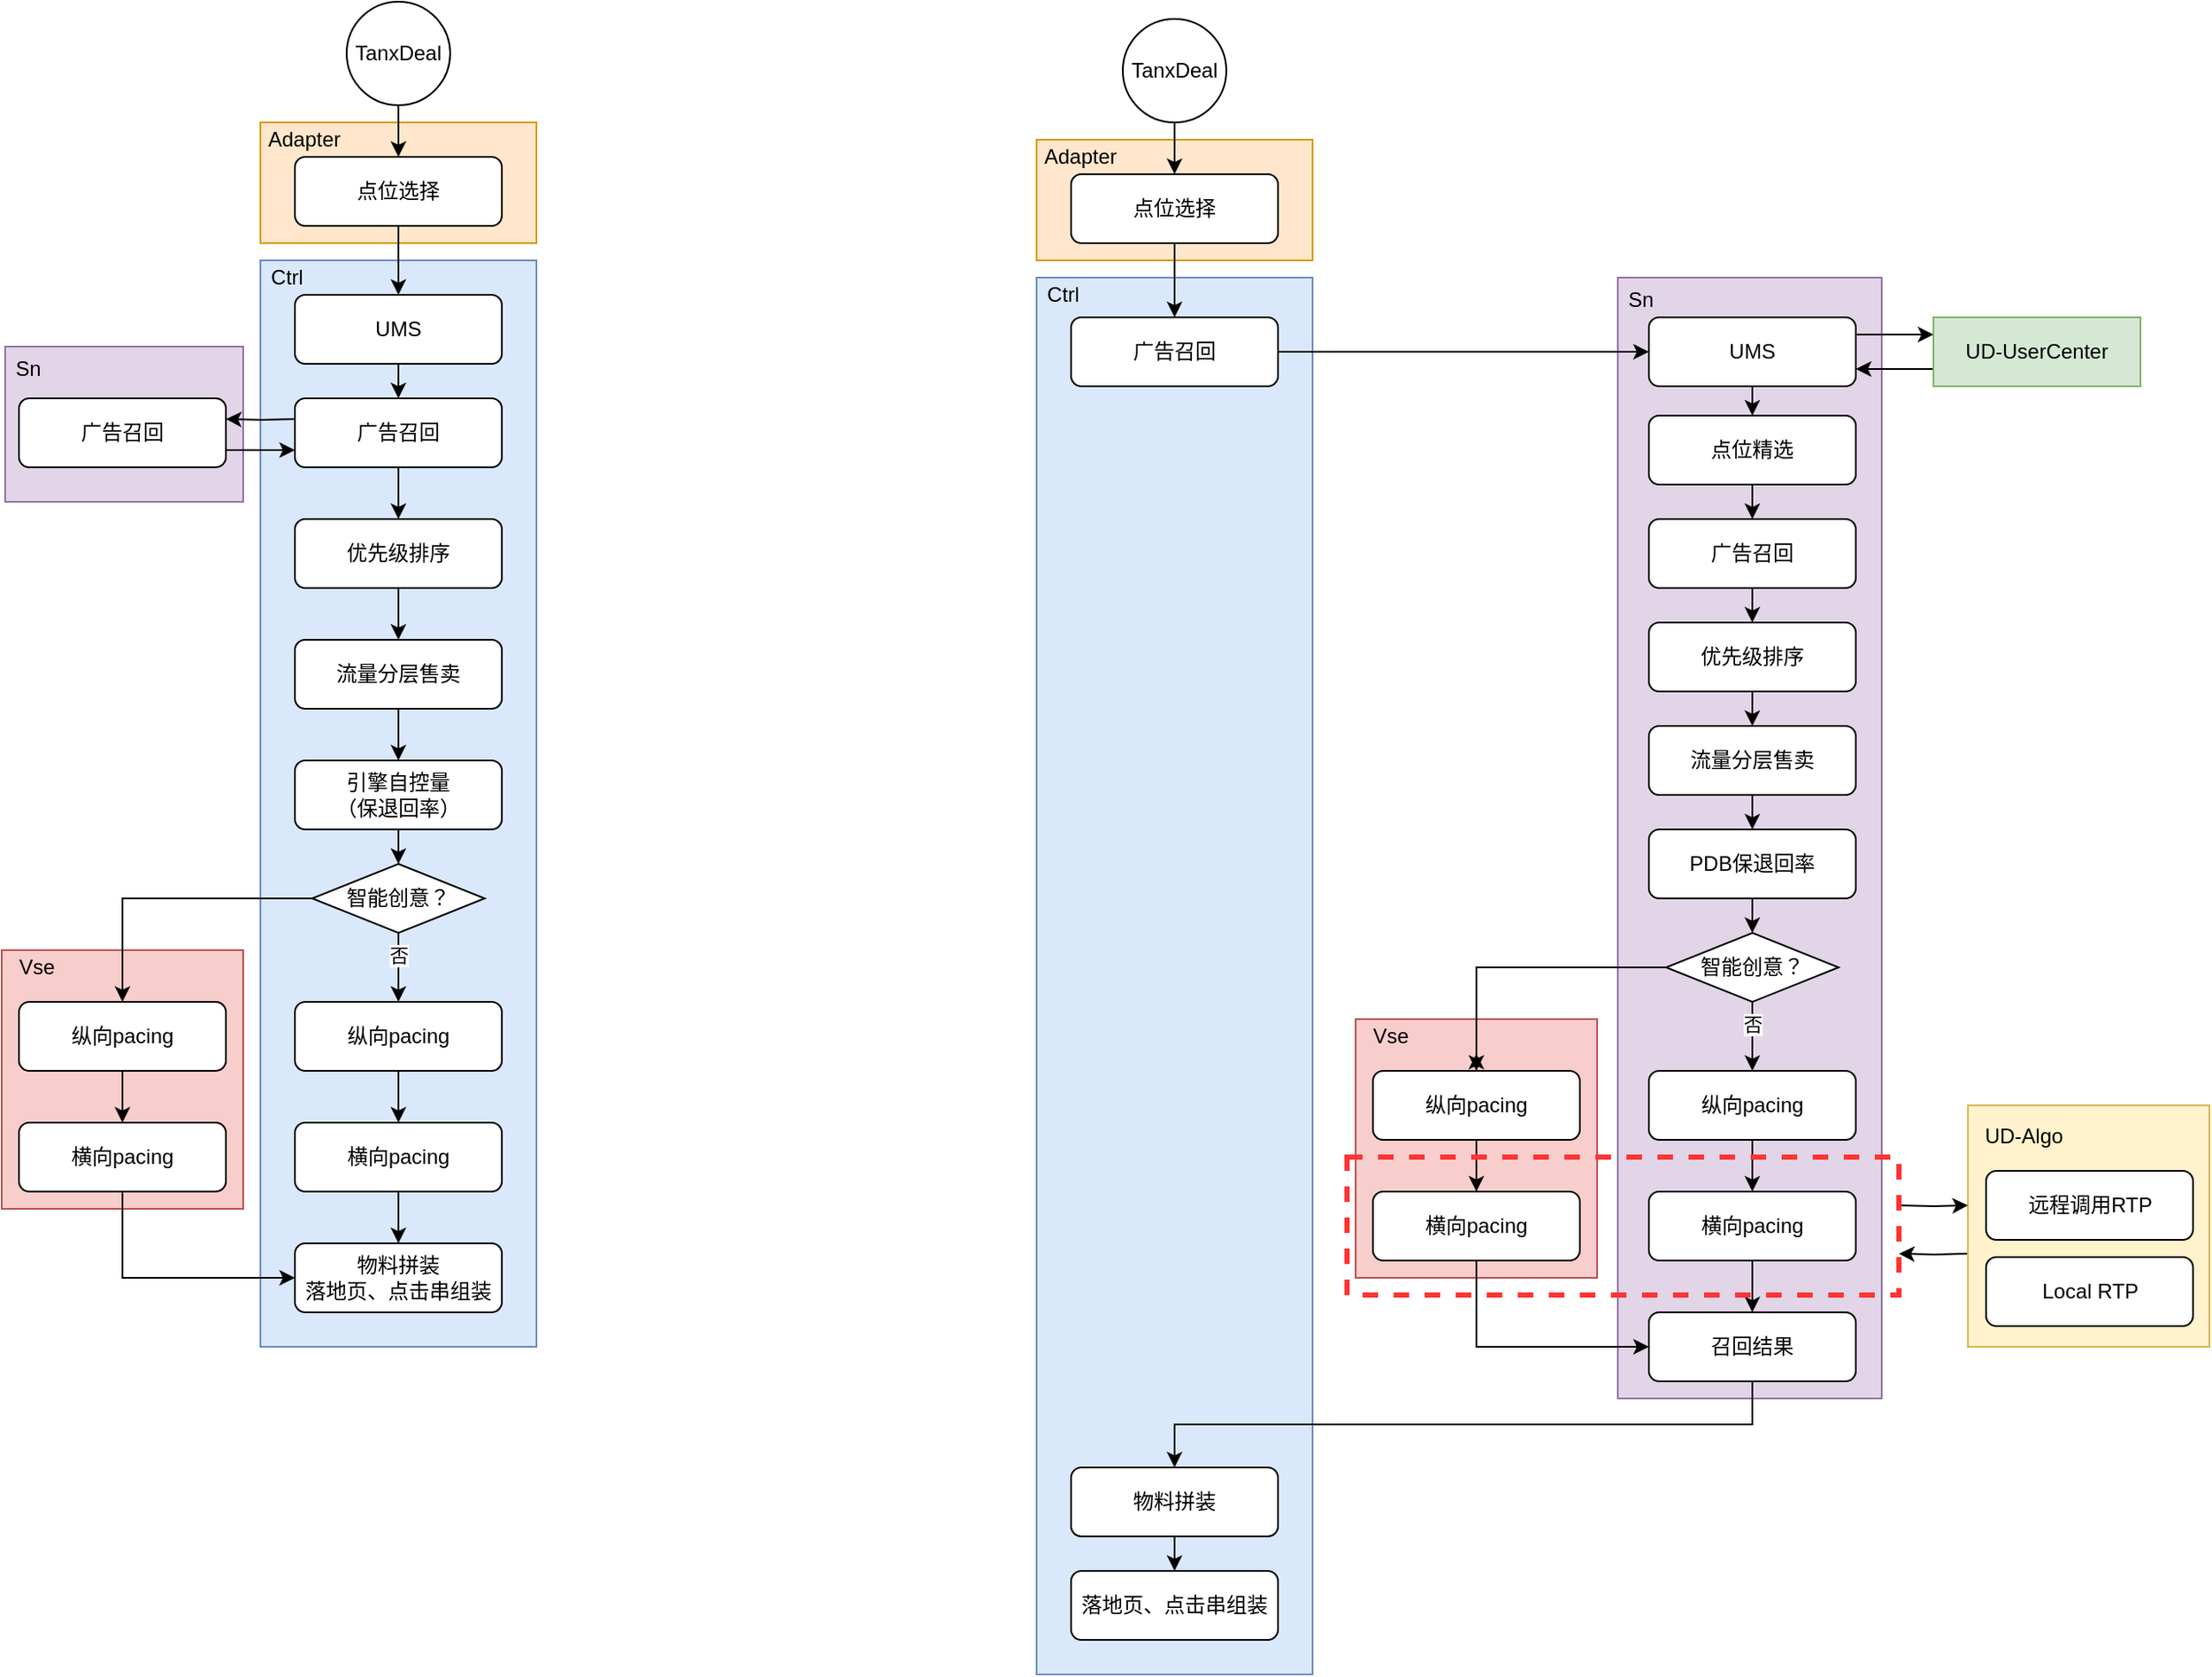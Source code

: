 <mxfile version="14.9.8" type="github">
  <diagram id="C5RBs43oDa-KdzZeNtuy" name="Page-1">
    <mxGraphModel dx="1722" dy="1758" grid="1" gridSize="10" guides="1" tooltips="1" connect="1" arrows="1" fold="1" page="1" pageScale="1" pageWidth="827" pageHeight="1169" math="0" shadow="0">
      <root>
        <mxCell id="WIyWlLk6GJQsqaUBKTNV-0" />
        <mxCell id="WIyWlLk6GJQsqaUBKTNV-1" parent="WIyWlLk6GJQsqaUBKTNV-0" />
        <mxCell id="tNXuFwaImXzpJUykY29l-38" value="" style="rounded=0;whiteSpace=wrap;html=1;fillColor=#e1d5e7;strokeColor=#9673a6;" vertex="1" parent="WIyWlLk6GJQsqaUBKTNV-1">
          <mxGeometry x="-8" y="190" width="138" height="90" as="geometry" />
        </mxCell>
        <mxCell id="tNXuFwaImXzpJUykY29l-27" value="" style="rounded=0;whiteSpace=wrap;html=1;fillColor=#f8cecc;strokeColor=#b85450;" vertex="1" parent="WIyWlLk6GJQsqaUBKTNV-1">
          <mxGeometry x="-10" y="540" width="140" height="150" as="geometry" />
        </mxCell>
        <mxCell id="tNXuFwaImXzpJUykY29l-17" value="" style="rounded=0;whiteSpace=wrap;html=1;fontStyle=1;fillColor=#dae8fc;strokeColor=#6c8ebf;" vertex="1" parent="WIyWlLk6GJQsqaUBKTNV-1">
          <mxGeometry x="140" y="140" width="160" height="630" as="geometry" />
        </mxCell>
        <mxCell id="tNXuFwaImXzpJUykY29l-15" value="" style="rounded=0;whiteSpace=wrap;html=1;fillColor=#ffe6cc;strokeColor=#d79b00;" vertex="1" parent="WIyWlLk6GJQsqaUBKTNV-1">
          <mxGeometry x="140" y="60" width="160" height="70" as="geometry" />
        </mxCell>
        <mxCell id="tNXuFwaImXzpJUykY29l-3" style="edgeStyle=orthogonalEdgeStyle;rounded=0;orthogonalLoop=1;jettySize=auto;html=1;exitX=0.5;exitY=1;exitDx=0;exitDy=0;entryX=0.5;entryY=0;entryDx=0;entryDy=0;" edge="1" parent="WIyWlLk6GJQsqaUBKTNV-1" source="WIyWlLk6GJQsqaUBKTNV-3" target="tNXuFwaImXzpJUykY29l-0">
          <mxGeometry relative="1" as="geometry" />
        </mxCell>
        <mxCell id="WIyWlLk6GJQsqaUBKTNV-3" value="点位选择" style="rounded=1;whiteSpace=wrap;html=1;fontSize=12;glass=0;strokeWidth=1;shadow=0;" parent="WIyWlLk6GJQsqaUBKTNV-1" vertex="1">
          <mxGeometry x="160" y="80" width="120" height="40" as="geometry" />
        </mxCell>
        <mxCell id="tNXuFwaImXzpJUykY29l-6" style="edgeStyle=orthogonalEdgeStyle;rounded=0;orthogonalLoop=1;jettySize=auto;html=1;exitX=0.5;exitY=1;exitDx=0;exitDy=0;entryX=0.5;entryY=0;entryDx=0;entryDy=0;" edge="1" parent="WIyWlLk6GJQsqaUBKTNV-1" source="WIyWlLk6GJQsqaUBKTNV-11" target="tNXuFwaImXzpJUykY29l-5">
          <mxGeometry relative="1" as="geometry" />
        </mxCell>
        <mxCell id="tNXuFwaImXzpJUykY29l-41" style="edgeStyle=orthogonalEdgeStyle;rounded=0;orthogonalLoop=1;jettySize=auto;html=1;exitX=0;exitY=0.5;exitDx=0;exitDy=0;entryX=1;entryY=0.5;entryDx=0;entryDy=0;" edge="1" parent="WIyWlLk6GJQsqaUBKTNV-1">
          <mxGeometry relative="1" as="geometry">
            <mxPoint x="160" y="232" as="sourcePoint" />
            <mxPoint x="120" y="232" as="targetPoint" />
          </mxGeometry>
        </mxCell>
        <mxCell id="WIyWlLk6GJQsqaUBKTNV-11" value="广告召回" style="rounded=1;whiteSpace=wrap;html=1;fontSize=12;glass=0;strokeWidth=1;shadow=0;" parent="WIyWlLk6GJQsqaUBKTNV-1" vertex="1">
          <mxGeometry x="160" y="220" width="120" height="40" as="geometry" />
        </mxCell>
        <mxCell id="tNXuFwaImXzpJUykY29l-4" style="edgeStyle=orthogonalEdgeStyle;rounded=0;orthogonalLoop=1;jettySize=auto;html=1;exitX=0.5;exitY=1;exitDx=0;exitDy=0;entryX=0.5;entryY=0;entryDx=0;entryDy=0;" edge="1" parent="WIyWlLk6GJQsqaUBKTNV-1" source="tNXuFwaImXzpJUykY29l-0" target="WIyWlLk6GJQsqaUBKTNV-11">
          <mxGeometry relative="1" as="geometry" />
        </mxCell>
        <mxCell id="tNXuFwaImXzpJUykY29l-0" value="UMS" style="rounded=1;whiteSpace=wrap;html=1;fontSize=12;glass=0;strokeWidth=1;shadow=0;" vertex="1" parent="WIyWlLk6GJQsqaUBKTNV-1">
          <mxGeometry x="160" y="160" width="120" height="40" as="geometry" />
        </mxCell>
        <mxCell id="tNXuFwaImXzpJUykY29l-2" style="edgeStyle=orthogonalEdgeStyle;rounded=0;orthogonalLoop=1;jettySize=auto;html=1;exitX=0.5;exitY=1;exitDx=0;exitDy=0;entryX=0.5;entryY=0;entryDx=0;entryDy=0;" edge="1" parent="WIyWlLk6GJQsqaUBKTNV-1" source="tNXuFwaImXzpJUykY29l-1" target="WIyWlLk6GJQsqaUBKTNV-3">
          <mxGeometry relative="1" as="geometry" />
        </mxCell>
        <mxCell id="tNXuFwaImXzpJUykY29l-1" value="TanxDeal" style="ellipse;whiteSpace=wrap;html=1;aspect=fixed;" vertex="1" parent="WIyWlLk6GJQsqaUBKTNV-1">
          <mxGeometry x="190" y="-10" width="60" height="60" as="geometry" />
        </mxCell>
        <mxCell id="tNXuFwaImXzpJUykY29l-8" style="edgeStyle=orthogonalEdgeStyle;rounded=0;orthogonalLoop=1;jettySize=auto;html=1;exitX=0.5;exitY=1;exitDx=0;exitDy=0;entryX=0.5;entryY=0;entryDx=0;entryDy=0;" edge="1" parent="WIyWlLk6GJQsqaUBKTNV-1" source="tNXuFwaImXzpJUykY29l-5" target="tNXuFwaImXzpJUykY29l-7">
          <mxGeometry relative="1" as="geometry" />
        </mxCell>
        <mxCell id="tNXuFwaImXzpJUykY29l-5" value="优先级排序" style="rounded=1;whiteSpace=wrap;html=1;fontSize=12;glass=0;strokeWidth=1;shadow=0;" vertex="1" parent="WIyWlLk6GJQsqaUBKTNV-1">
          <mxGeometry x="160" y="290" width="120" height="40" as="geometry" />
        </mxCell>
        <mxCell id="tNXuFwaImXzpJUykY29l-10" style="edgeStyle=orthogonalEdgeStyle;rounded=0;orthogonalLoop=1;jettySize=auto;html=1;exitX=0.5;exitY=1;exitDx=0;exitDy=0;entryX=0.5;entryY=0;entryDx=0;entryDy=0;" edge="1" parent="WIyWlLk6GJQsqaUBKTNV-1" source="tNXuFwaImXzpJUykY29l-7" target="tNXuFwaImXzpJUykY29l-9">
          <mxGeometry relative="1" as="geometry" />
        </mxCell>
        <mxCell id="tNXuFwaImXzpJUykY29l-7" value="流量分层售卖" style="rounded=1;whiteSpace=wrap;html=1;fontSize=12;glass=0;strokeWidth=1;shadow=0;" vertex="1" parent="WIyWlLk6GJQsqaUBKTNV-1">
          <mxGeometry x="160" y="360" width="120" height="40" as="geometry" />
        </mxCell>
        <mxCell id="tNXuFwaImXzpJUykY29l-22" style="edgeStyle=orthogonalEdgeStyle;rounded=0;orthogonalLoop=1;jettySize=auto;html=1;exitX=0.5;exitY=1;exitDx=0;exitDy=0;entryX=0.5;entryY=0;entryDx=0;entryDy=0;" edge="1" parent="WIyWlLk6GJQsqaUBKTNV-1" source="tNXuFwaImXzpJUykY29l-9" target="tNXuFwaImXzpJUykY29l-20">
          <mxGeometry relative="1" as="geometry" />
        </mxCell>
        <mxCell id="tNXuFwaImXzpJUykY29l-9" value="引擎自控量&lt;br&gt;（保退回率）" style="rounded=1;whiteSpace=wrap;html=1;fontSize=12;glass=0;strokeWidth=1;shadow=0;" vertex="1" parent="WIyWlLk6GJQsqaUBKTNV-1">
          <mxGeometry x="160" y="430" width="120" height="40" as="geometry" />
        </mxCell>
        <mxCell id="tNXuFwaImXzpJUykY29l-14" style="edgeStyle=orthogonalEdgeStyle;rounded=0;orthogonalLoop=1;jettySize=auto;html=1;exitX=0.5;exitY=1;exitDx=0;exitDy=0;entryX=0.5;entryY=0;entryDx=0;entryDy=0;" edge="1" parent="WIyWlLk6GJQsqaUBKTNV-1" source="tNXuFwaImXzpJUykY29l-11" target="tNXuFwaImXzpJUykY29l-13">
          <mxGeometry relative="1" as="geometry" />
        </mxCell>
        <mxCell id="tNXuFwaImXzpJUykY29l-11" value="纵向pacing" style="rounded=1;whiteSpace=wrap;html=1;fontSize=12;glass=0;strokeWidth=1;shadow=0;" vertex="1" parent="WIyWlLk6GJQsqaUBKTNV-1">
          <mxGeometry x="160" y="570" width="120" height="40" as="geometry" />
        </mxCell>
        <mxCell id="tNXuFwaImXzpJUykY29l-36" style="edgeStyle=orthogonalEdgeStyle;rounded=0;orthogonalLoop=1;jettySize=auto;html=1;exitX=0.5;exitY=1;exitDx=0;exitDy=0;entryX=0.5;entryY=0;entryDx=0;entryDy=0;" edge="1" parent="WIyWlLk6GJQsqaUBKTNV-1" source="tNXuFwaImXzpJUykY29l-13" target="tNXuFwaImXzpJUykY29l-34">
          <mxGeometry relative="1" as="geometry" />
        </mxCell>
        <mxCell id="tNXuFwaImXzpJUykY29l-13" value="横向pacing" style="rounded=1;whiteSpace=wrap;html=1;fontSize=12;glass=0;strokeWidth=1;shadow=0;" vertex="1" parent="WIyWlLk6GJQsqaUBKTNV-1">
          <mxGeometry x="160" y="640" width="120" height="40" as="geometry" />
        </mxCell>
        <mxCell id="tNXuFwaImXzpJUykY29l-23" style="edgeStyle=orthogonalEdgeStyle;rounded=0;orthogonalLoop=1;jettySize=auto;html=1;exitX=0.5;exitY=1;exitDx=0;exitDy=0;entryX=0.5;entryY=0;entryDx=0;entryDy=0;" edge="1" parent="WIyWlLk6GJQsqaUBKTNV-1" source="tNXuFwaImXzpJUykY29l-20" target="tNXuFwaImXzpJUykY29l-11">
          <mxGeometry relative="1" as="geometry" />
        </mxCell>
        <mxCell id="tNXuFwaImXzpJUykY29l-24" value="否" style="edgeLabel;html=1;align=center;verticalAlign=middle;resizable=0;points=[];" vertex="1" connectable="0" parent="tNXuFwaImXzpJUykY29l-23">
          <mxGeometry x="-0.35" y="-4" relative="1" as="geometry">
            <mxPoint x="4" as="offset" />
          </mxGeometry>
        </mxCell>
        <mxCell id="tNXuFwaImXzpJUykY29l-28" style="edgeStyle=orthogonalEdgeStyle;rounded=0;orthogonalLoop=1;jettySize=auto;html=1;exitX=0;exitY=0.5;exitDx=0;exitDy=0;entryX=0.5;entryY=0;entryDx=0;entryDy=0;" edge="1" parent="WIyWlLk6GJQsqaUBKTNV-1" source="tNXuFwaImXzpJUykY29l-20" target="tNXuFwaImXzpJUykY29l-26">
          <mxGeometry relative="1" as="geometry" />
        </mxCell>
        <mxCell id="tNXuFwaImXzpJUykY29l-20" value="智能创意？" style="rhombus;whiteSpace=wrap;html=1;" vertex="1" parent="WIyWlLk6GJQsqaUBKTNV-1">
          <mxGeometry x="170" y="490" width="100" height="40" as="geometry" />
        </mxCell>
        <mxCell id="tNXuFwaImXzpJUykY29l-37" style="edgeStyle=orthogonalEdgeStyle;rounded=0;orthogonalLoop=1;jettySize=auto;html=1;exitX=0.5;exitY=1;exitDx=0;exitDy=0;entryX=0;entryY=0.5;entryDx=0;entryDy=0;" edge="1" parent="WIyWlLk6GJQsqaUBKTNV-1" source="tNXuFwaImXzpJUykY29l-25" target="tNXuFwaImXzpJUykY29l-34">
          <mxGeometry relative="1" as="geometry" />
        </mxCell>
        <mxCell id="tNXuFwaImXzpJUykY29l-25" value="横向pacing" style="rounded=1;whiteSpace=wrap;html=1;fontSize=12;glass=0;strokeWidth=1;shadow=0;" vertex="1" parent="WIyWlLk6GJQsqaUBKTNV-1">
          <mxGeometry y="640" width="120" height="40" as="geometry" />
        </mxCell>
        <mxCell id="tNXuFwaImXzpJUykY29l-29" style="edgeStyle=orthogonalEdgeStyle;rounded=0;orthogonalLoop=1;jettySize=auto;html=1;exitX=0.5;exitY=1;exitDx=0;exitDy=0;entryX=0.5;entryY=0;entryDx=0;entryDy=0;" edge="1" parent="WIyWlLk6GJQsqaUBKTNV-1" source="tNXuFwaImXzpJUykY29l-26" target="tNXuFwaImXzpJUykY29l-25">
          <mxGeometry relative="1" as="geometry" />
        </mxCell>
        <mxCell id="tNXuFwaImXzpJUykY29l-26" value="纵向pacing" style="rounded=1;whiteSpace=wrap;html=1;fontSize=12;glass=0;strokeWidth=1;shadow=0;" vertex="1" parent="WIyWlLk6GJQsqaUBKTNV-1">
          <mxGeometry y="570" width="120" height="40" as="geometry" />
        </mxCell>
        <mxCell id="tNXuFwaImXzpJUykY29l-30" value="Ctrl" style="text;html=1;resizable=0;autosize=1;align=center;verticalAlign=middle;points=[];fillColor=none;strokeColor=none;rounded=0;" vertex="1" parent="WIyWlLk6GJQsqaUBKTNV-1">
          <mxGeometry x="140" y="140" width="30" height="20" as="geometry" />
        </mxCell>
        <mxCell id="tNXuFwaImXzpJUykY29l-31" value="Vse" style="text;html=1;resizable=0;autosize=1;align=center;verticalAlign=middle;points=[];fillColor=none;strokeColor=none;rounded=0;" vertex="1" parent="WIyWlLk6GJQsqaUBKTNV-1">
          <mxGeometry x="-10" y="540" width="40" height="20" as="geometry" />
        </mxCell>
        <mxCell id="tNXuFwaImXzpJUykY29l-32" value="Adapter" style="text;html=1;resizable=0;autosize=1;align=center;verticalAlign=middle;points=[];fillColor=none;strokeColor=none;rounded=0;" vertex="1" parent="WIyWlLk6GJQsqaUBKTNV-1">
          <mxGeometry x="135" y="60" width="60" height="20" as="geometry" />
        </mxCell>
        <mxCell id="tNXuFwaImXzpJUykY29l-34" value="物料拼装&lt;br&gt;落地页、点击串组装" style="rounded=1;whiteSpace=wrap;html=1;fontSize=12;glass=0;strokeWidth=1;shadow=0;" vertex="1" parent="WIyWlLk6GJQsqaUBKTNV-1">
          <mxGeometry x="160" y="710" width="120" height="40" as="geometry" />
        </mxCell>
        <mxCell id="tNXuFwaImXzpJUykY29l-39" value="Sn" style="text;html=1;resizable=0;autosize=1;align=center;verticalAlign=middle;points=[];fillColor=none;strokeColor=none;rounded=0;" vertex="1" parent="WIyWlLk6GJQsqaUBKTNV-1">
          <mxGeometry x="-10" y="193" width="30" height="20" as="geometry" />
        </mxCell>
        <mxCell id="tNXuFwaImXzpJUykY29l-42" style="edgeStyle=orthogonalEdgeStyle;rounded=0;orthogonalLoop=1;jettySize=auto;html=1;exitX=1;exitY=0.75;exitDx=0;exitDy=0;entryX=0;entryY=0.75;entryDx=0;entryDy=0;" edge="1" parent="WIyWlLk6GJQsqaUBKTNV-1" source="tNXuFwaImXzpJUykY29l-40" target="WIyWlLk6GJQsqaUBKTNV-11">
          <mxGeometry relative="1" as="geometry" />
        </mxCell>
        <mxCell id="tNXuFwaImXzpJUykY29l-40" value="广告召回" style="rounded=1;whiteSpace=wrap;html=1;fontSize=12;glass=0;strokeWidth=1;shadow=0;" vertex="1" parent="WIyWlLk6GJQsqaUBKTNV-1">
          <mxGeometry y="220" width="120" height="40" as="geometry" />
        </mxCell>
        <mxCell id="tNXuFwaImXzpJUykY29l-43" value="" style="rounded=0;whiteSpace=wrap;html=1;fillColor=#e1d5e7;strokeColor=#9673a6;" vertex="1" parent="WIyWlLk6GJQsqaUBKTNV-1">
          <mxGeometry x="927" y="150" width="153" height="650" as="geometry" />
        </mxCell>
        <mxCell id="tNXuFwaImXzpJUykY29l-45" value="" style="rounded=0;whiteSpace=wrap;html=1;fontStyle=1;fillColor=#dae8fc;strokeColor=#6c8ebf;" vertex="1" parent="WIyWlLk6GJQsqaUBKTNV-1">
          <mxGeometry x="590" y="150" width="160" height="810" as="geometry" />
        </mxCell>
        <mxCell id="tNXuFwaImXzpJUykY29l-46" value="" style="rounded=0;whiteSpace=wrap;html=1;fillColor=#ffe6cc;strokeColor=#d79b00;" vertex="1" parent="WIyWlLk6GJQsqaUBKTNV-1">
          <mxGeometry x="590" y="70" width="160" height="70" as="geometry" />
        </mxCell>
        <mxCell id="tNXuFwaImXzpJUykY29l-99" style="edgeStyle=orthogonalEdgeStyle;rounded=0;orthogonalLoop=1;jettySize=auto;html=1;exitX=0.5;exitY=1;exitDx=0;exitDy=0;" edge="1" parent="WIyWlLk6GJQsqaUBKTNV-1" source="tNXuFwaImXzpJUykY29l-48" target="tNXuFwaImXzpJUykY29l-51">
          <mxGeometry relative="1" as="geometry" />
        </mxCell>
        <mxCell id="tNXuFwaImXzpJUykY29l-48" value="点位选择" style="rounded=1;whiteSpace=wrap;html=1;fontSize=12;glass=0;strokeWidth=1;shadow=0;" vertex="1" parent="WIyWlLk6GJQsqaUBKTNV-1">
          <mxGeometry x="610" y="90" width="120" height="40" as="geometry" />
        </mxCell>
        <mxCell id="tNXuFwaImXzpJUykY29l-128" style="edgeStyle=orthogonalEdgeStyle;rounded=0;orthogonalLoop=1;jettySize=auto;html=1;exitX=1;exitY=0.5;exitDx=0;exitDy=0;entryX=0;entryY=0.5;entryDx=0;entryDy=0;" edge="1" parent="WIyWlLk6GJQsqaUBKTNV-1" source="tNXuFwaImXzpJUykY29l-51" target="tNXuFwaImXzpJUykY29l-53">
          <mxGeometry relative="1" as="geometry" />
        </mxCell>
        <mxCell id="tNXuFwaImXzpJUykY29l-51" value="广告召回" style="rounded=1;whiteSpace=wrap;html=1;fontSize=12;glass=0;strokeWidth=1;shadow=0;" vertex="1" parent="WIyWlLk6GJQsqaUBKTNV-1">
          <mxGeometry x="610" y="173" width="120" height="40" as="geometry" />
        </mxCell>
        <mxCell id="tNXuFwaImXzpJUykY29l-119" style="edgeStyle=orthogonalEdgeStyle;rounded=0;orthogonalLoop=1;jettySize=auto;html=1;exitX=0.5;exitY=1;exitDx=0;exitDy=0;entryX=0.5;entryY=0;entryDx=0;entryDy=0;" edge="1" parent="WIyWlLk6GJQsqaUBKTNV-1" source="tNXuFwaImXzpJUykY29l-53" target="tNXuFwaImXzpJUykY29l-118">
          <mxGeometry relative="1" as="geometry" />
        </mxCell>
        <mxCell id="tNXuFwaImXzpJUykY29l-131" style="edgeStyle=orthogonalEdgeStyle;rounded=0;orthogonalLoop=1;jettySize=auto;html=1;exitX=1;exitY=0.25;exitDx=0;exitDy=0;entryX=0;entryY=0.25;entryDx=0;entryDy=0;" edge="1" parent="WIyWlLk6GJQsqaUBKTNV-1" source="tNXuFwaImXzpJUykY29l-53" target="tNXuFwaImXzpJUykY29l-130">
          <mxGeometry relative="1" as="geometry" />
        </mxCell>
        <mxCell id="tNXuFwaImXzpJUykY29l-53" value="UMS" style="rounded=1;whiteSpace=wrap;html=1;fontSize=12;glass=0;strokeWidth=1;shadow=0;" vertex="1" parent="WIyWlLk6GJQsqaUBKTNV-1">
          <mxGeometry x="945" y="173" width="120" height="40" as="geometry" />
        </mxCell>
        <mxCell id="tNXuFwaImXzpJUykY29l-54" style="edgeStyle=orthogonalEdgeStyle;rounded=0;orthogonalLoop=1;jettySize=auto;html=1;exitX=0.5;exitY=1;exitDx=0;exitDy=0;entryX=0.5;entryY=0;entryDx=0;entryDy=0;" edge="1" parent="WIyWlLk6GJQsqaUBKTNV-1" source="tNXuFwaImXzpJUykY29l-55" target="tNXuFwaImXzpJUykY29l-48">
          <mxGeometry relative="1" as="geometry" />
        </mxCell>
        <mxCell id="tNXuFwaImXzpJUykY29l-55" value="TanxDeal" style="ellipse;whiteSpace=wrap;html=1;aspect=fixed;" vertex="1" parent="WIyWlLk6GJQsqaUBKTNV-1">
          <mxGeometry x="640" width="60" height="60" as="geometry" />
        </mxCell>
        <mxCell id="tNXuFwaImXzpJUykY29l-74" value="Ctrl" style="text;html=1;resizable=0;autosize=1;align=center;verticalAlign=middle;points=[];fillColor=none;strokeColor=none;rounded=0;" vertex="1" parent="WIyWlLk6GJQsqaUBKTNV-1">
          <mxGeometry x="590" y="150" width="30" height="20" as="geometry" />
        </mxCell>
        <mxCell id="tNXuFwaImXzpJUykY29l-76" value="Adapter" style="text;html=1;resizable=0;autosize=1;align=center;verticalAlign=middle;points=[];fillColor=none;strokeColor=none;rounded=0;" vertex="1" parent="WIyWlLk6GJQsqaUBKTNV-1">
          <mxGeometry x="585" y="70" width="60" height="20" as="geometry" />
        </mxCell>
        <mxCell id="tNXuFwaImXzpJUykY29l-127" style="edgeStyle=orthogonalEdgeStyle;rounded=0;orthogonalLoop=1;jettySize=auto;html=1;exitX=0.5;exitY=1;exitDx=0;exitDy=0;entryX=0.5;entryY=0;entryDx=0;entryDy=0;" edge="1" parent="WIyWlLk6GJQsqaUBKTNV-1" source="tNXuFwaImXzpJUykY29l-77" target="tNXuFwaImXzpJUykY29l-126">
          <mxGeometry relative="1" as="geometry" />
        </mxCell>
        <mxCell id="tNXuFwaImXzpJUykY29l-77" value="物料拼装" style="rounded=1;whiteSpace=wrap;html=1;fontSize=12;glass=0;strokeWidth=1;shadow=0;" vertex="1" parent="WIyWlLk6GJQsqaUBKTNV-1">
          <mxGeometry x="610" y="840" width="120" height="40" as="geometry" />
        </mxCell>
        <mxCell id="tNXuFwaImXzpJUykY29l-78" value="Sn" style="text;html=1;resizable=0;autosize=1;align=center;verticalAlign=middle;points=[];fillColor=none;strokeColor=none;rounded=0;" vertex="1" parent="WIyWlLk6GJQsqaUBKTNV-1">
          <mxGeometry x="925" y="153" width="30" height="20" as="geometry" />
        </mxCell>
        <mxCell id="tNXuFwaImXzpJUykY29l-121" style="edgeStyle=orthogonalEdgeStyle;rounded=0;orthogonalLoop=1;jettySize=auto;html=1;exitX=0.5;exitY=1;exitDx=0;exitDy=0;entryX=0.5;entryY=0;entryDx=0;entryDy=0;" edge="1" parent="WIyWlLk6GJQsqaUBKTNV-1" source="tNXuFwaImXzpJUykY29l-80" target="tNXuFwaImXzpJUykY29l-83">
          <mxGeometry relative="1" as="geometry" />
        </mxCell>
        <mxCell id="tNXuFwaImXzpJUykY29l-80" value="广告召回" style="rounded=1;whiteSpace=wrap;html=1;fontSize=12;glass=0;strokeWidth=1;shadow=0;" vertex="1" parent="WIyWlLk6GJQsqaUBKTNV-1">
          <mxGeometry x="945" y="290" width="120" height="40" as="geometry" />
        </mxCell>
        <mxCell id="tNXuFwaImXzpJUykY29l-81" value="" style="rounded=0;whiteSpace=wrap;html=1;fillColor=#f8cecc;strokeColor=#b85450;" vertex="1" parent="WIyWlLk6GJQsqaUBKTNV-1">
          <mxGeometry x="775" y="580" width="140" height="150" as="geometry" />
        </mxCell>
        <mxCell id="tNXuFwaImXzpJUykY29l-82" style="edgeStyle=orthogonalEdgeStyle;rounded=0;orthogonalLoop=1;jettySize=auto;html=1;exitX=0.5;exitY=1;exitDx=0;exitDy=0;entryX=0.5;entryY=0;entryDx=0;entryDy=0;" edge="1" parent="WIyWlLk6GJQsqaUBKTNV-1" source="tNXuFwaImXzpJUykY29l-83" target="tNXuFwaImXzpJUykY29l-85">
          <mxGeometry relative="1" as="geometry" />
        </mxCell>
        <mxCell id="tNXuFwaImXzpJUykY29l-83" value="优先级排序" style="rounded=1;whiteSpace=wrap;html=1;fontSize=12;glass=0;strokeWidth=1;shadow=0;" vertex="1" parent="WIyWlLk6GJQsqaUBKTNV-1">
          <mxGeometry x="945" y="350" width="120" height="40" as="geometry" />
        </mxCell>
        <mxCell id="tNXuFwaImXzpJUykY29l-84" style="edgeStyle=orthogonalEdgeStyle;rounded=0;orthogonalLoop=1;jettySize=auto;html=1;exitX=0.5;exitY=1;exitDx=0;exitDy=0;entryX=0.5;entryY=0;entryDx=0;entryDy=0;" edge="1" parent="WIyWlLk6GJQsqaUBKTNV-1" source="tNXuFwaImXzpJUykY29l-85" target="tNXuFwaImXzpJUykY29l-87">
          <mxGeometry relative="1" as="geometry" />
        </mxCell>
        <mxCell id="tNXuFwaImXzpJUykY29l-85" value="流量分层售卖" style="rounded=1;whiteSpace=wrap;html=1;fontSize=12;glass=0;strokeWidth=1;shadow=0;" vertex="1" parent="WIyWlLk6GJQsqaUBKTNV-1">
          <mxGeometry x="945" y="410" width="120" height="40" as="geometry" />
        </mxCell>
        <mxCell id="tNXuFwaImXzpJUykY29l-86" style="edgeStyle=orthogonalEdgeStyle;rounded=0;orthogonalLoop=1;jettySize=auto;html=1;exitX=0.5;exitY=1;exitDx=0;exitDy=0;entryX=0.5;entryY=0;entryDx=0;entryDy=0;" edge="1" parent="WIyWlLk6GJQsqaUBKTNV-1" source="tNXuFwaImXzpJUykY29l-87" target="tNXuFwaImXzpJUykY29l-94">
          <mxGeometry relative="1" as="geometry" />
        </mxCell>
        <mxCell id="tNXuFwaImXzpJUykY29l-87" value="PDB保退回率" style="rounded=1;whiteSpace=wrap;html=1;fontSize=12;glass=0;strokeWidth=1;shadow=0;" vertex="1" parent="WIyWlLk6GJQsqaUBKTNV-1">
          <mxGeometry x="945" y="470" width="120" height="40" as="geometry" />
        </mxCell>
        <mxCell id="tNXuFwaImXzpJUykY29l-88" style="edgeStyle=orthogonalEdgeStyle;rounded=0;orthogonalLoop=1;jettySize=auto;html=1;exitX=0.5;exitY=1;exitDx=0;exitDy=0;entryX=0.5;entryY=0;entryDx=0;entryDy=0;" edge="1" parent="WIyWlLk6GJQsqaUBKTNV-1" source="tNXuFwaImXzpJUykY29l-89" target="tNXuFwaImXzpJUykY29l-90">
          <mxGeometry relative="1" as="geometry" />
        </mxCell>
        <mxCell id="tNXuFwaImXzpJUykY29l-89" value="纵向pacing" style="rounded=1;whiteSpace=wrap;html=1;fontSize=12;glass=0;strokeWidth=1;shadow=0;" vertex="1" parent="WIyWlLk6GJQsqaUBKTNV-1">
          <mxGeometry x="945" y="610" width="120" height="40" as="geometry" />
        </mxCell>
        <mxCell id="tNXuFwaImXzpJUykY29l-124" style="edgeStyle=orthogonalEdgeStyle;rounded=0;orthogonalLoop=1;jettySize=auto;html=1;exitX=0.5;exitY=1;exitDx=0;exitDy=0;entryX=0.5;entryY=0;entryDx=0;entryDy=0;" edge="1" parent="WIyWlLk6GJQsqaUBKTNV-1" source="tNXuFwaImXzpJUykY29l-90" target="tNXuFwaImXzpJUykY29l-122">
          <mxGeometry relative="1" as="geometry" />
        </mxCell>
        <mxCell id="tNXuFwaImXzpJUykY29l-90" value="横向pacing" style="rounded=1;whiteSpace=wrap;html=1;fontSize=12;glass=0;strokeWidth=1;shadow=0;" vertex="1" parent="WIyWlLk6GJQsqaUBKTNV-1">
          <mxGeometry x="945" y="680" width="120" height="40" as="geometry" />
        </mxCell>
        <mxCell id="tNXuFwaImXzpJUykY29l-91" style="edgeStyle=orthogonalEdgeStyle;rounded=0;orthogonalLoop=1;jettySize=auto;html=1;exitX=0.5;exitY=1;exitDx=0;exitDy=0;entryX=0.5;entryY=0;entryDx=0;entryDy=0;" edge="1" parent="WIyWlLk6GJQsqaUBKTNV-1" source="tNXuFwaImXzpJUykY29l-94" target="tNXuFwaImXzpJUykY29l-89">
          <mxGeometry relative="1" as="geometry" />
        </mxCell>
        <mxCell id="tNXuFwaImXzpJUykY29l-92" value="否" style="edgeLabel;html=1;align=center;verticalAlign=middle;resizable=0;points=[];" vertex="1" connectable="0" parent="tNXuFwaImXzpJUykY29l-91">
          <mxGeometry x="-0.35" y="-4" relative="1" as="geometry">
            <mxPoint x="4" as="offset" />
          </mxGeometry>
        </mxCell>
        <mxCell id="tNXuFwaImXzpJUykY29l-93" style="edgeStyle=orthogonalEdgeStyle;rounded=0;orthogonalLoop=1;jettySize=auto;html=1;exitX=0;exitY=0.5;exitDx=0;exitDy=0;entryX=0.5;entryY=0;entryDx=0;entryDy=0;" edge="1" parent="WIyWlLk6GJQsqaUBKTNV-1" source="tNXuFwaImXzpJUykY29l-94" target="tNXuFwaImXzpJUykY29l-97">
          <mxGeometry relative="1" as="geometry" />
        </mxCell>
        <mxCell id="tNXuFwaImXzpJUykY29l-94" value="智能创意？" style="rhombus;whiteSpace=wrap;html=1;" vertex="1" parent="WIyWlLk6GJQsqaUBKTNV-1">
          <mxGeometry x="955" y="530" width="100" height="40" as="geometry" />
        </mxCell>
        <mxCell id="tNXuFwaImXzpJUykY29l-123" style="edgeStyle=orthogonalEdgeStyle;rounded=0;orthogonalLoop=1;jettySize=auto;html=1;exitX=0.5;exitY=1;exitDx=0;exitDy=0;entryX=0;entryY=0.5;entryDx=0;entryDy=0;" edge="1" parent="WIyWlLk6GJQsqaUBKTNV-1" source="tNXuFwaImXzpJUykY29l-95" target="tNXuFwaImXzpJUykY29l-122">
          <mxGeometry relative="1" as="geometry" />
        </mxCell>
        <mxCell id="tNXuFwaImXzpJUykY29l-137" value="" style="edgeStyle=orthogonalEdgeStyle;rounded=0;orthogonalLoop=1;jettySize=auto;html=1;" edge="1" parent="WIyWlLk6GJQsqaUBKTNV-1" source="tNXuFwaImXzpJUykY29l-95">
          <mxGeometry relative="1" as="geometry">
            <mxPoint x="845" y="600" as="targetPoint" />
          </mxGeometry>
        </mxCell>
        <mxCell id="tNXuFwaImXzpJUykY29l-95" value="横向pacing" style="rounded=1;whiteSpace=wrap;html=1;fontSize=12;glass=0;strokeWidth=1;shadow=0;" vertex="1" parent="WIyWlLk6GJQsqaUBKTNV-1">
          <mxGeometry x="785" y="680" width="120" height="40" as="geometry" />
        </mxCell>
        <mxCell id="tNXuFwaImXzpJUykY29l-96" style="edgeStyle=orthogonalEdgeStyle;rounded=0;orthogonalLoop=1;jettySize=auto;html=1;exitX=0.5;exitY=1;exitDx=0;exitDy=0;entryX=0.5;entryY=0;entryDx=0;entryDy=0;" edge="1" parent="WIyWlLk6GJQsqaUBKTNV-1" source="tNXuFwaImXzpJUykY29l-97" target="tNXuFwaImXzpJUykY29l-95">
          <mxGeometry relative="1" as="geometry" />
        </mxCell>
        <mxCell id="tNXuFwaImXzpJUykY29l-97" value="纵向pacing" style="rounded=1;whiteSpace=wrap;html=1;fontSize=12;glass=0;strokeWidth=1;shadow=0;" vertex="1" parent="WIyWlLk6GJQsqaUBKTNV-1">
          <mxGeometry x="785" y="610" width="120" height="40" as="geometry" />
        </mxCell>
        <mxCell id="tNXuFwaImXzpJUykY29l-98" value="Vse" style="text;html=1;resizable=0;autosize=1;align=center;verticalAlign=middle;points=[];fillColor=none;strokeColor=none;rounded=0;" vertex="1" parent="WIyWlLk6GJQsqaUBKTNV-1">
          <mxGeometry x="775" y="580" width="40" height="20" as="geometry" />
        </mxCell>
        <mxCell id="tNXuFwaImXzpJUykY29l-120" style="edgeStyle=orthogonalEdgeStyle;rounded=0;orthogonalLoop=1;jettySize=auto;html=1;exitX=0.5;exitY=1;exitDx=0;exitDy=0;entryX=0.5;entryY=0;entryDx=0;entryDy=0;" edge="1" parent="WIyWlLk6GJQsqaUBKTNV-1" source="tNXuFwaImXzpJUykY29l-118" target="tNXuFwaImXzpJUykY29l-80">
          <mxGeometry relative="1" as="geometry" />
        </mxCell>
        <mxCell id="tNXuFwaImXzpJUykY29l-118" value="点位精选" style="rounded=1;whiteSpace=wrap;html=1;fontSize=12;glass=0;strokeWidth=1;shadow=0;" vertex="1" parent="WIyWlLk6GJQsqaUBKTNV-1">
          <mxGeometry x="945" y="230" width="120" height="40" as="geometry" />
        </mxCell>
        <mxCell id="tNXuFwaImXzpJUykY29l-125" style="edgeStyle=orthogonalEdgeStyle;rounded=0;orthogonalLoop=1;jettySize=auto;html=1;exitX=0.5;exitY=1;exitDx=0;exitDy=0;entryX=0.5;entryY=0;entryDx=0;entryDy=0;" edge="1" parent="WIyWlLk6GJQsqaUBKTNV-1" source="tNXuFwaImXzpJUykY29l-122" target="tNXuFwaImXzpJUykY29l-77">
          <mxGeometry relative="1" as="geometry" />
        </mxCell>
        <mxCell id="tNXuFwaImXzpJUykY29l-122" value="召回结果" style="rounded=1;whiteSpace=wrap;html=1;fontSize=12;glass=0;strokeWidth=1;shadow=0;" vertex="1" parent="WIyWlLk6GJQsqaUBKTNV-1">
          <mxGeometry x="945" y="750" width="120" height="40" as="geometry" />
        </mxCell>
        <mxCell id="tNXuFwaImXzpJUykY29l-126" value="落地页、点击串组装" style="rounded=1;whiteSpace=wrap;html=1;fontSize=12;glass=0;strokeWidth=1;shadow=0;" vertex="1" parent="WIyWlLk6GJQsqaUBKTNV-1">
          <mxGeometry x="610" y="900" width="120" height="40" as="geometry" />
        </mxCell>
        <mxCell id="tNXuFwaImXzpJUykY29l-132" style="edgeStyle=orthogonalEdgeStyle;rounded=0;orthogonalLoop=1;jettySize=auto;html=1;exitX=0;exitY=0.75;exitDx=0;exitDy=0;entryX=1;entryY=0.75;entryDx=0;entryDy=0;" edge="1" parent="WIyWlLk6GJQsqaUBKTNV-1" source="tNXuFwaImXzpJUykY29l-130" target="tNXuFwaImXzpJUykY29l-53">
          <mxGeometry relative="1" as="geometry" />
        </mxCell>
        <mxCell id="tNXuFwaImXzpJUykY29l-130" value="UD-UserCenter" style="rounded=0;whiteSpace=wrap;html=1;fontSize=12;glass=0;strokeWidth=1;shadow=0;fillColor=#d5e8d4;strokeColor=#82b366;" vertex="1" parent="WIyWlLk6GJQsqaUBKTNV-1">
          <mxGeometry x="1110" y="173" width="120" height="40" as="geometry" />
        </mxCell>
        <mxCell id="tNXuFwaImXzpJUykY29l-150" style="edgeStyle=orthogonalEdgeStyle;rounded=0;orthogonalLoop=1;jettySize=auto;html=1;exitX=0;exitY=0.5;exitDx=0;exitDy=0;entryX=1;entryY=0.5;entryDx=0;entryDy=0;" edge="1" parent="WIyWlLk6GJQsqaUBKTNV-1">
          <mxGeometry relative="1" as="geometry">
            <mxPoint x="1130" y="716" as="sourcePoint" />
            <mxPoint x="1090" y="716" as="targetPoint" />
          </mxGeometry>
        </mxCell>
        <mxCell id="tNXuFwaImXzpJUykY29l-138" value="" style="rounded=0;whiteSpace=wrap;html=1;fillColor=#fff2cc;strokeColor=#d6b656;" vertex="1" parent="WIyWlLk6GJQsqaUBKTNV-1">
          <mxGeometry x="1130" y="630" width="140" height="140" as="geometry" />
        </mxCell>
        <mxCell id="tNXuFwaImXzpJUykY29l-140" value="Local RTP" style="rounded=1;whiteSpace=wrap;html=1;fontSize=12;glass=0;strokeWidth=1;shadow=0;" vertex="1" parent="WIyWlLk6GJQsqaUBKTNV-1">
          <mxGeometry x="1140.5" y="718" width="120" height="40" as="geometry" />
        </mxCell>
        <mxCell id="tNXuFwaImXzpJUykY29l-142" value="远程调用RTP" style="rounded=1;whiteSpace=wrap;html=1;fontSize=12;glass=0;strokeWidth=1;shadow=0;" vertex="1" parent="WIyWlLk6GJQsqaUBKTNV-1">
          <mxGeometry x="1140.5" y="668" width="120" height="40" as="geometry" />
        </mxCell>
        <mxCell id="tNXuFwaImXzpJUykY29l-143" value="UD-Algo" style="text;html=1;resizable=0;autosize=1;align=center;verticalAlign=middle;points=[];fillColor=none;strokeColor=none;rounded=0;" vertex="1" parent="WIyWlLk6GJQsqaUBKTNV-1">
          <mxGeometry x="1131.5" y="638" width="60" height="20" as="geometry" />
        </mxCell>
        <mxCell id="tNXuFwaImXzpJUykY29l-146" style="edgeStyle=orthogonalEdgeStyle;rounded=0;orthogonalLoop=1;jettySize=auto;html=1;exitX=1;exitY=0.5;exitDx=0;exitDy=0;entryX=0;entryY=0.5;entryDx=0;entryDy=0;" edge="1" parent="WIyWlLk6GJQsqaUBKTNV-1">
          <mxGeometry relative="1" as="geometry">
            <mxPoint x="1090" y="688" as="sourcePoint" />
            <mxPoint x="1130" y="688" as="targetPoint" />
          </mxGeometry>
        </mxCell>
        <mxCell id="tNXuFwaImXzpJUykY29l-145" value="" style="rounded=0;whiteSpace=wrap;html=1;fontStyle=0;fillColor=none;dashed=1;strokeColor=#FF3333;strokeWidth=3;" vertex="1" parent="WIyWlLk6GJQsqaUBKTNV-1">
          <mxGeometry x="770" y="660" width="320" height="80" as="geometry" />
        </mxCell>
      </root>
    </mxGraphModel>
  </diagram>
</mxfile>
